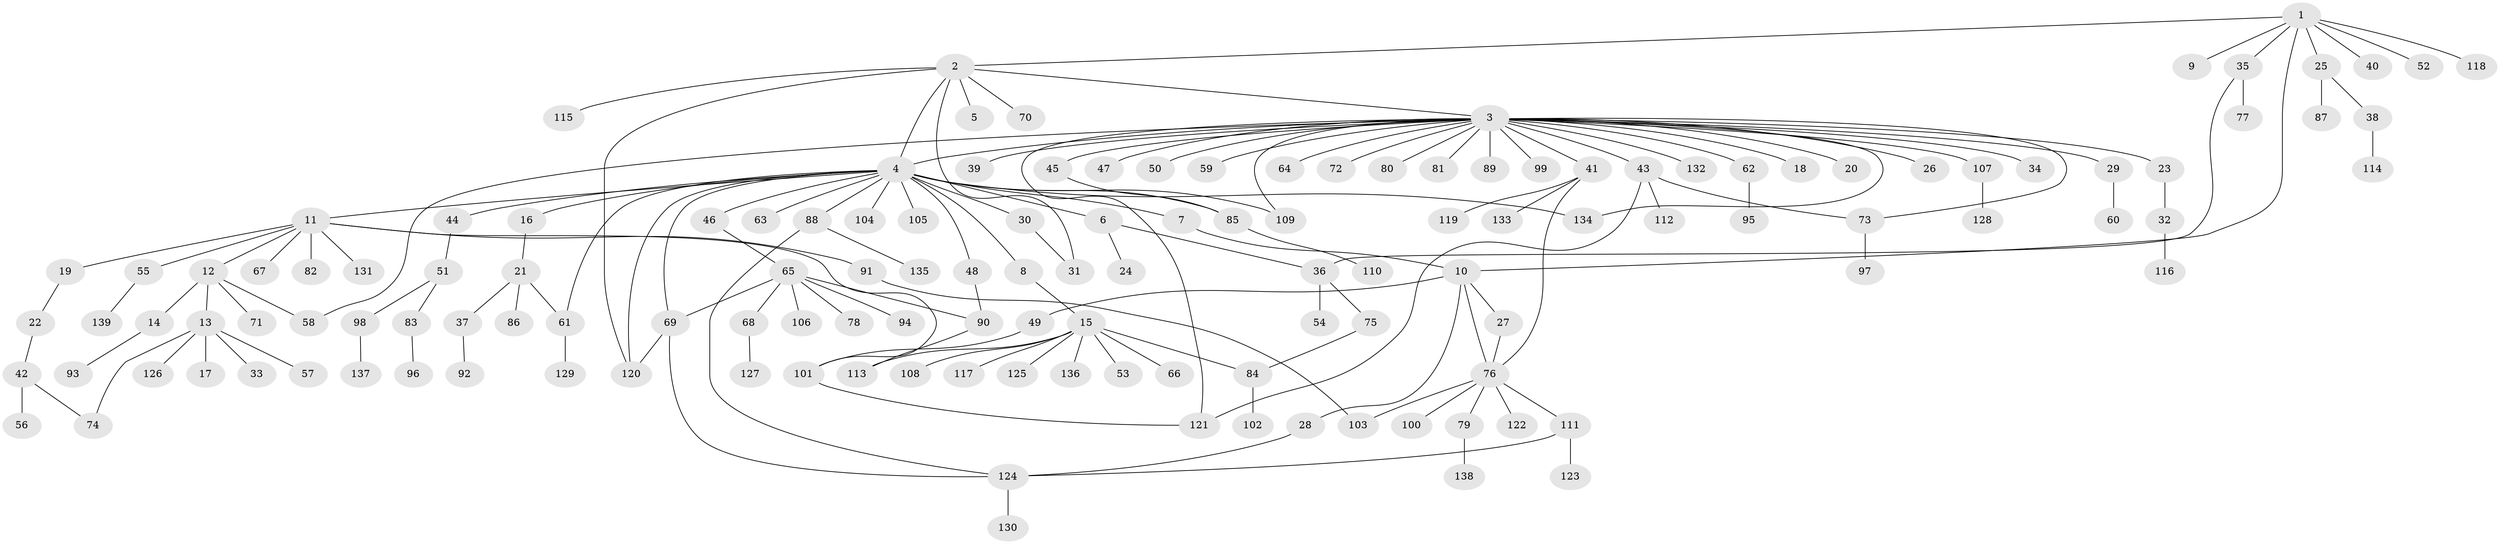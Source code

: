 // coarse degree distribution, {5: 0.023809523809523808, 7: 0.011904761904761904, 28: 0.011904761904761904, 19: 0.011904761904761904, 2: 0.2857142857142857, 3: 0.11904761904761904, 1: 0.4523809523809524, 6: 0.023809523809523808, 8: 0.011904761904761904, 4: 0.047619047619047616}
// Generated by graph-tools (version 1.1) at 2025/50/03/04/25 22:50:35]
// undirected, 139 vertices, 164 edges
graph export_dot {
  node [color=gray90,style=filled];
  1;
  2;
  3;
  4;
  5;
  6;
  7;
  8;
  9;
  10;
  11;
  12;
  13;
  14;
  15;
  16;
  17;
  18;
  19;
  20;
  21;
  22;
  23;
  24;
  25;
  26;
  27;
  28;
  29;
  30;
  31;
  32;
  33;
  34;
  35;
  36;
  37;
  38;
  39;
  40;
  41;
  42;
  43;
  44;
  45;
  46;
  47;
  48;
  49;
  50;
  51;
  52;
  53;
  54;
  55;
  56;
  57;
  58;
  59;
  60;
  61;
  62;
  63;
  64;
  65;
  66;
  67;
  68;
  69;
  70;
  71;
  72;
  73;
  74;
  75;
  76;
  77;
  78;
  79;
  80;
  81;
  82;
  83;
  84;
  85;
  86;
  87;
  88;
  89;
  90;
  91;
  92;
  93;
  94;
  95;
  96;
  97;
  98;
  99;
  100;
  101;
  102;
  103;
  104;
  105;
  106;
  107;
  108;
  109;
  110;
  111;
  112;
  113;
  114;
  115;
  116;
  117;
  118;
  119;
  120;
  121;
  122;
  123;
  124;
  125;
  126;
  127;
  128;
  129;
  130;
  131;
  132;
  133;
  134;
  135;
  136;
  137;
  138;
  139;
  1 -- 2;
  1 -- 9;
  1 -- 10;
  1 -- 25;
  1 -- 35;
  1 -- 40;
  1 -- 52;
  1 -- 118;
  2 -- 3;
  2 -- 4;
  2 -- 5;
  2 -- 31;
  2 -- 70;
  2 -- 115;
  2 -- 120;
  3 -- 4;
  3 -- 18;
  3 -- 20;
  3 -- 23;
  3 -- 26;
  3 -- 29;
  3 -- 34;
  3 -- 39;
  3 -- 41;
  3 -- 43;
  3 -- 45;
  3 -- 47;
  3 -- 50;
  3 -- 58;
  3 -- 59;
  3 -- 62;
  3 -- 64;
  3 -- 72;
  3 -- 73;
  3 -- 80;
  3 -- 81;
  3 -- 89;
  3 -- 99;
  3 -- 107;
  3 -- 109;
  3 -- 121;
  3 -- 132;
  3 -- 134;
  4 -- 6;
  4 -- 7;
  4 -- 8;
  4 -- 11;
  4 -- 16;
  4 -- 30;
  4 -- 44;
  4 -- 46;
  4 -- 48;
  4 -- 61;
  4 -- 63;
  4 -- 69;
  4 -- 85;
  4 -- 88;
  4 -- 104;
  4 -- 105;
  4 -- 109;
  4 -- 120;
  4 -- 134;
  6 -- 24;
  6 -- 36;
  7 -- 10;
  8 -- 15;
  10 -- 27;
  10 -- 28;
  10 -- 49;
  10 -- 76;
  11 -- 12;
  11 -- 19;
  11 -- 55;
  11 -- 67;
  11 -- 82;
  11 -- 91;
  11 -- 101;
  11 -- 131;
  12 -- 13;
  12 -- 14;
  12 -- 58;
  12 -- 71;
  13 -- 17;
  13 -- 33;
  13 -- 57;
  13 -- 74;
  13 -- 126;
  14 -- 93;
  15 -- 53;
  15 -- 66;
  15 -- 84;
  15 -- 108;
  15 -- 113;
  15 -- 117;
  15 -- 125;
  15 -- 136;
  16 -- 21;
  19 -- 22;
  21 -- 37;
  21 -- 61;
  21 -- 86;
  22 -- 42;
  23 -- 32;
  25 -- 38;
  25 -- 87;
  27 -- 76;
  28 -- 124;
  29 -- 60;
  30 -- 31;
  32 -- 116;
  35 -- 36;
  35 -- 77;
  36 -- 54;
  36 -- 75;
  37 -- 92;
  38 -- 114;
  41 -- 76;
  41 -- 119;
  41 -- 133;
  42 -- 56;
  42 -- 74;
  43 -- 73;
  43 -- 112;
  43 -- 121;
  44 -- 51;
  45 -- 85;
  46 -- 65;
  48 -- 90;
  49 -- 101;
  51 -- 83;
  51 -- 98;
  55 -- 139;
  61 -- 129;
  62 -- 95;
  65 -- 68;
  65 -- 69;
  65 -- 78;
  65 -- 90;
  65 -- 94;
  65 -- 106;
  68 -- 127;
  69 -- 120;
  69 -- 124;
  73 -- 97;
  75 -- 84;
  76 -- 79;
  76 -- 100;
  76 -- 103;
  76 -- 111;
  76 -- 122;
  79 -- 138;
  83 -- 96;
  84 -- 102;
  85 -- 110;
  88 -- 124;
  88 -- 135;
  90 -- 113;
  91 -- 103;
  98 -- 137;
  101 -- 121;
  107 -- 128;
  111 -- 123;
  111 -- 124;
  124 -- 130;
}
